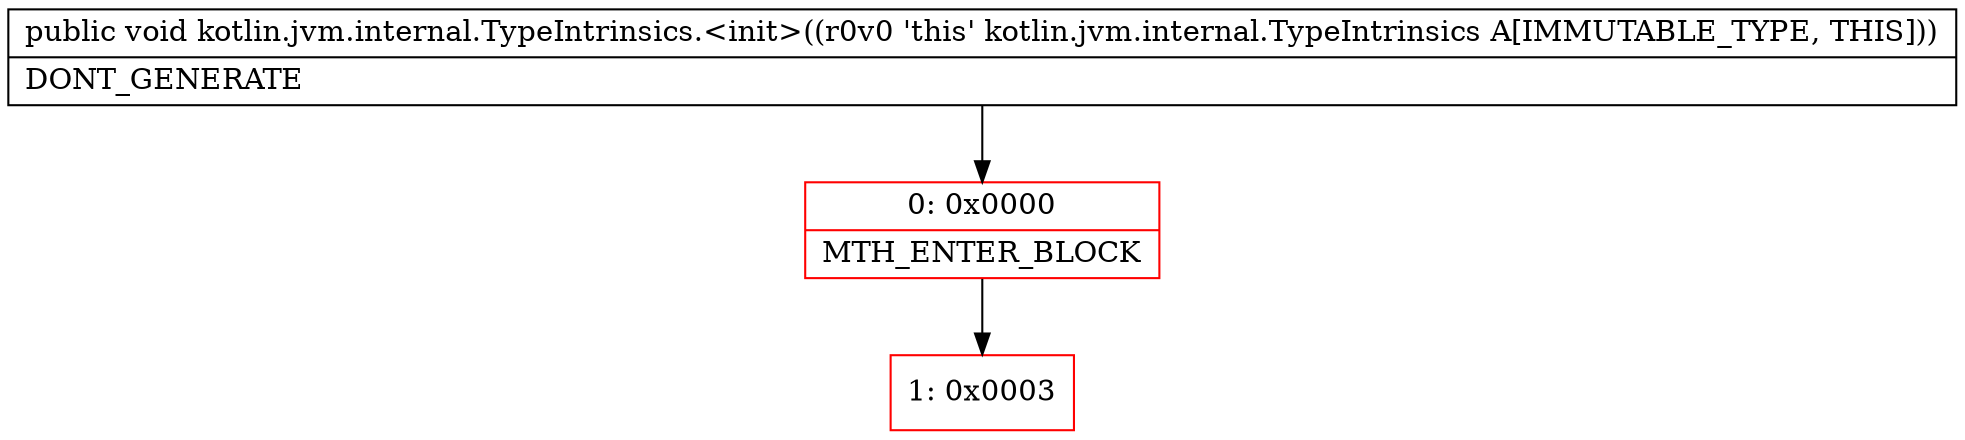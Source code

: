 digraph "CFG forkotlin.jvm.internal.TypeIntrinsics.\<init\>()V" {
subgraph cluster_Region_488728751 {
label = "R(0)";
node [shape=record,color=blue];
}
Node_0 [shape=record,color=red,label="{0\:\ 0x0000|MTH_ENTER_BLOCK\l}"];
Node_1 [shape=record,color=red,label="{1\:\ 0x0003}"];
MethodNode[shape=record,label="{public void kotlin.jvm.internal.TypeIntrinsics.\<init\>((r0v0 'this' kotlin.jvm.internal.TypeIntrinsics A[IMMUTABLE_TYPE, THIS]))  | DONT_GENERATE\l}"];
MethodNode -> Node_0;
Node_0 -> Node_1;
}

